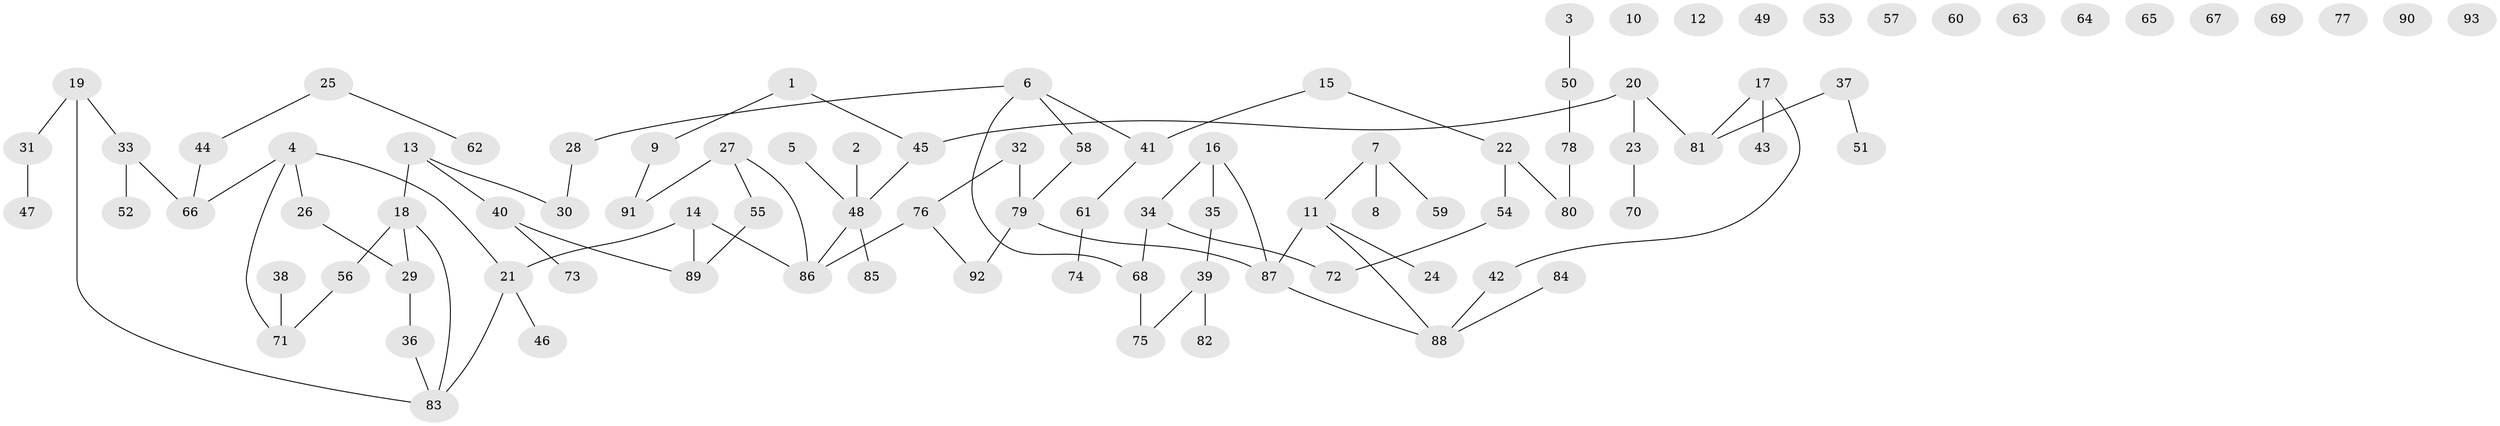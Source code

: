// Generated by graph-tools (version 1.1) at 2025/00/03/09/25 03:00:50]
// undirected, 93 vertices, 92 edges
graph export_dot {
graph [start="1"]
  node [color=gray90,style=filled];
  1;
  2;
  3;
  4;
  5;
  6;
  7;
  8;
  9;
  10;
  11;
  12;
  13;
  14;
  15;
  16;
  17;
  18;
  19;
  20;
  21;
  22;
  23;
  24;
  25;
  26;
  27;
  28;
  29;
  30;
  31;
  32;
  33;
  34;
  35;
  36;
  37;
  38;
  39;
  40;
  41;
  42;
  43;
  44;
  45;
  46;
  47;
  48;
  49;
  50;
  51;
  52;
  53;
  54;
  55;
  56;
  57;
  58;
  59;
  60;
  61;
  62;
  63;
  64;
  65;
  66;
  67;
  68;
  69;
  70;
  71;
  72;
  73;
  74;
  75;
  76;
  77;
  78;
  79;
  80;
  81;
  82;
  83;
  84;
  85;
  86;
  87;
  88;
  89;
  90;
  91;
  92;
  93;
  1 -- 9;
  1 -- 45;
  2 -- 48;
  3 -- 50;
  4 -- 21;
  4 -- 26;
  4 -- 66;
  4 -- 71;
  5 -- 48;
  6 -- 28;
  6 -- 41;
  6 -- 58;
  6 -- 68;
  7 -- 8;
  7 -- 11;
  7 -- 59;
  9 -- 91;
  11 -- 24;
  11 -- 87;
  11 -- 88;
  13 -- 18;
  13 -- 30;
  13 -- 40;
  14 -- 21;
  14 -- 86;
  14 -- 89;
  15 -- 22;
  15 -- 41;
  16 -- 34;
  16 -- 35;
  16 -- 87;
  17 -- 42;
  17 -- 43;
  17 -- 81;
  18 -- 29;
  18 -- 56;
  18 -- 83;
  19 -- 31;
  19 -- 33;
  19 -- 83;
  20 -- 23;
  20 -- 45;
  20 -- 81;
  21 -- 46;
  21 -- 83;
  22 -- 54;
  22 -- 80;
  23 -- 70;
  25 -- 44;
  25 -- 62;
  26 -- 29;
  27 -- 55;
  27 -- 86;
  27 -- 91;
  28 -- 30;
  29 -- 36;
  31 -- 47;
  32 -- 76;
  32 -- 79;
  33 -- 52;
  33 -- 66;
  34 -- 68;
  34 -- 72;
  35 -- 39;
  36 -- 83;
  37 -- 51;
  37 -- 81;
  38 -- 71;
  39 -- 75;
  39 -- 82;
  40 -- 73;
  40 -- 89;
  41 -- 61;
  42 -- 88;
  44 -- 66;
  45 -- 48;
  48 -- 85;
  48 -- 86;
  50 -- 78;
  54 -- 72;
  55 -- 89;
  56 -- 71;
  58 -- 79;
  61 -- 74;
  68 -- 75;
  76 -- 86;
  76 -- 92;
  78 -- 80;
  79 -- 87;
  79 -- 92;
  84 -- 88;
  87 -- 88;
}
